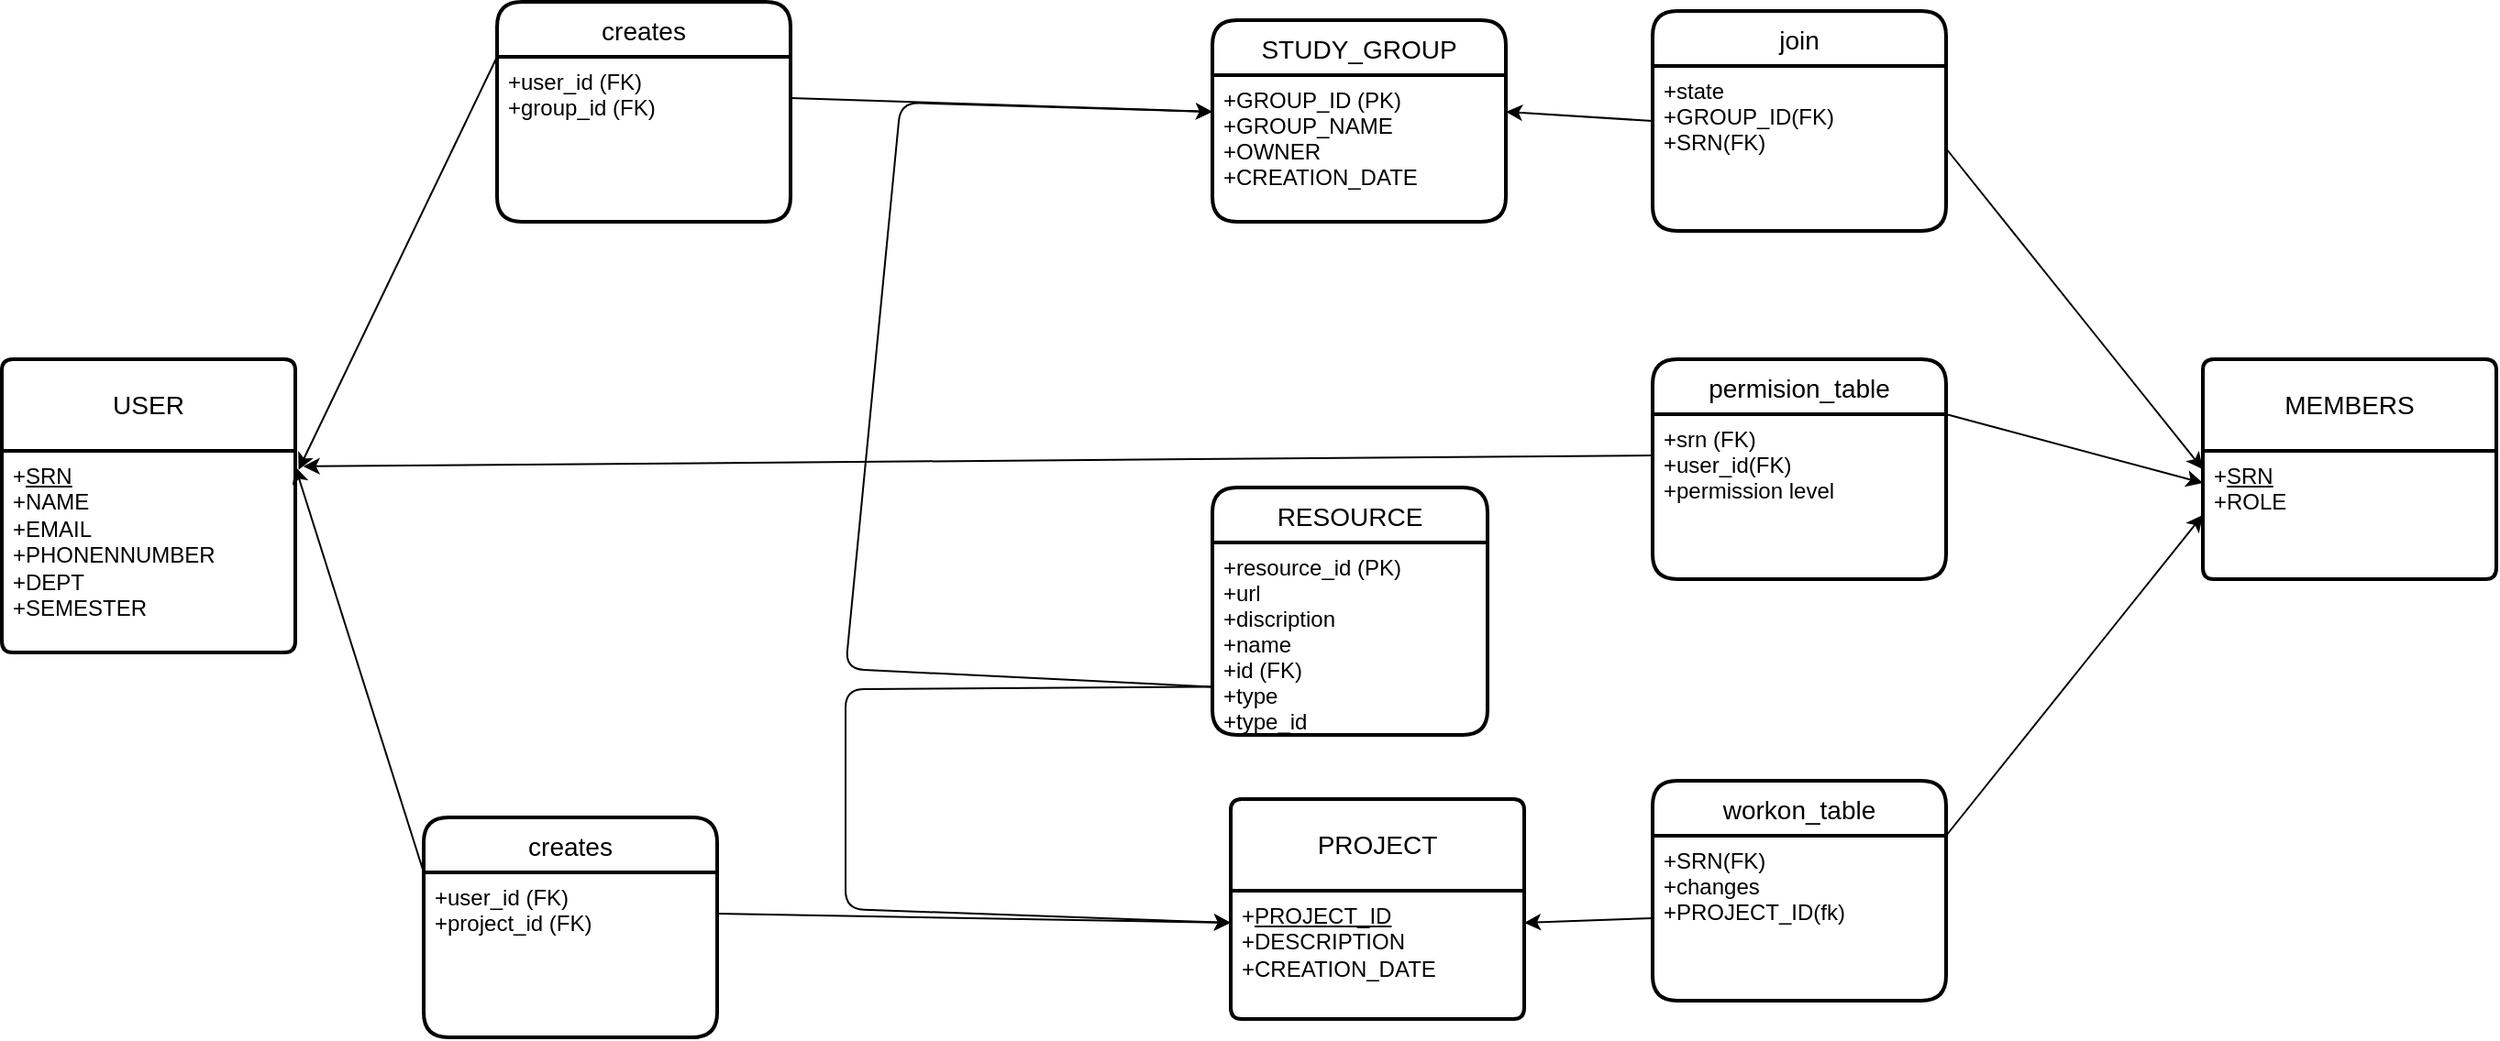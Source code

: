 <mxfile>
    <diagram name="Page-1" id="f0F9xmiXlt0UBAc9oVBs">
        <mxGraphModel dx="1566" dy="916" grid="1" gridSize="10" guides="1" tooltips="1" connect="1" arrows="1" fold="1" page="1" pageScale="1" pageWidth="850" pageHeight="1100" math="0" shadow="0">
            <root>
                <mxCell id="0"/>
                <mxCell id="1" parent="0"/>
                <mxCell id="P8ioFLtUXDWjbqp6fgjP-55" value="MEMBERS" style="swimlane;childLayout=stackLayout;horizontal=1;startSize=50;horizontalStack=0;rounded=1;fontSize=14;fontStyle=0;strokeWidth=2;resizeParent=0;resizeLast=1;shadow=0;dashed=0;align=center;arcSize=4;whiteSpace=wrap;html=1;" parent="1" vertex="1">
                    <mxGeometry x="1300" y="260" width="160" height="120" as="geometry"/>
                </mxCell>
                <mxCell id="P8ioFLtUXDWjbqp6fgjP-56" value="+&lt;u&gt;SRN&lt;/u&gt;&lt;br&gt;+ROLE" style="align=left;strokeColor=none;fillColor=none;spacingLeft=4;fontSize=12;verticalAlign=top;resizable=0;rotatable=0;part=1;html=1;" parent="P8ioFLtUXDWjbqp6fgjP-55" vertex="1">
                    <mxGeometry y="50" width="160" height="70" as="geometry"/>
                </mxCell>
                <mxCell id="P8ioFLtUXDWjbqp6fgjP-57" value="PROJECT" style="swimlane;childLayout=stackLayout;horizontal=1;startSize=50;horizontalStack=0;rounded=1;fontSize=14;fontStyle=0;strokeWidth=2;resizeParent=0;resizeLast=1;shadow=0;dashed=0;align=center;arcSize=4;whiteSpace=wrap;html=1;" parent="1" vertex="1">
                    <mxGeometry x="770" y="500" width="160" height="120" as="geometry"/>
                </mxCell>
                <mxCell id="P8ioFLtUXDWjbqp6fgjP-58" value="+&lt;u&gt;PROJECT_ID&lt;/u&gt;&lt;br&gt;+DESCRIPTION&lt;br&gt;+CREATION_DATE" style="align=left;strokeColor=none;fillColor=none;spacingLeft=4;fontSize=12;verticalAlign=top;resizable=0;rotatable=0;part=1;html=1;" parent="P8ioFLtUXDWjbqp6fgjP-57" vertex="1">
                    <mxGeometry y="50" width="160" height="70" as="geometry"/>
                </mxCell>
                <mxCell id="P8ioFLtUXDWjbqp6fgjP-59" value="USER" style="swimlane;childLayout=stackLayout;horizontal=1;startSize=50;horizontalStack=0;rounded=1;fontSize=14;fontStyle=0;strokeWidth=2;resizeParent=0;resizeLast=1;shadow=0;dashed=0;align=center;arcSize=4;whiteSpace=wrap;html=1;" parent="1" vertex="1">
                    <mxGeometry x="100" y="260" width="160" height="160" as="geometry"/>
                </mxCell>
                <mxCell id="P8ioFLtUXDWjbqp6fgjP-60" value="+&lt;u&gt;SRN&lt;/u&gt;&lt;br&gt;+NAME&lt;br&gt;+EMAIL&lt;br&gt;+PHONENNUMBER&lt;br&gt;+DEPT&lt;br&gt;+SEMESTER" style="align=left;strokeColor=none;fillColor=none;spacingLeft=4;fontSize=12;verticalAlign=top;resizable=0;rotatable=0;part=1;html=1;" parent="P8ioFLtUXDWjbqp6fgjP-59" vertex="1">
                    <mxGeometry y="50" width="160" height="110" as="geometry"/>
                </mxCell>
                <mxCell id="2" value="STUDY_GROUP" style="swimlane;childLayout=stackLayout;horizontal=1;startSize=30;horizontalStack=0;rounded=1;fontSize=14;fontStyle=0;strokeWidth=2;resizeParent=0;resizeLast=1;shadow=0;dashed=0;align=center;" parent="1" vertex="1">
                    <mxGeometry x="760" y="75" width="160" height="110" as="geometry"/>
                </mxCell>
                <mxCell id="3" value="+GROUP_ID (PK)&#10;+GROUP_NAME&#10;+OWNER&#10;+CREATION_DATE" style="align=left;strokeColor=none;fillColor=none;spacingLeft=4;fontSize=12;verticalAlign=top;resizable=0;rotatable=0;part=1;" parent="2" vertex="1">
                    <mxGeometry y="30" width="160" height="80" as="geometry"/>
                </mxCell>
                <mxCell id="4" value="RESOURCE" style="swimlane;childLayout=stackLayout;horizontal=1;startSize=30;horizontalStack=0;rounded=1;fontSize=14;fontStyle=0;strokeWidth=2;resizeParent=0;resizeLast=1;shadow=0;dashed=0;align=center;" parent="1" vertex="1">
                    <mxGeometry x="760" y="330" width="150" height="135" as="geometry"/>
                </mxCell>
                <mxCell id="5" value="+resource_id (PK)&#10;+url&#10;+discription&#10;+name&#10;+id (FK)&#10;+type&#10;+type_id" style="align=left;strokeColor=none;fillColor=none;spacingLeft=4;fontSize=12;verticalAlign=top;resizable=0;rotatable=0;part=1;" parent="4" vertex="1">
                    <mxGeometry y="30" width="150" height="105" as="geometry"/>
                </mxCell>
                <mxCell id="6" value="creates" style="swimlane;childLayout=stackLayout;horizontal=1;startSize=30;horizontalStack=0;rounded=1;fontSize=14;fontStyle=0;strokeWidth=2;resizeParent=0;resizeLast=1;shadow=0;dashed=0;align=center;" parent="1" vertex="1">
                    <mxGeometry x="330" y="510" width="160" height="120" as="geometry"/>
                </mxCell>
                <mxCell id="7" value="+user_id (FK)&#10;+project_id (FK)" style="align=left;strokeColor=none;fillColor=none;spacingLeft=4;fontSize=12;verticalAlign=top;resizable=0;rotatable=0;part=1;" parent="6" vertex="1">
                    <mxGeometry y="30" width="160" height="90" as="geometry"/>
                </mxCell>
                <mxCell id="8" value="creates" style="swimlane;childLayout=stackLayout;horizontal=1;startSize=30;horizontalStack=0;rounded=1;fontSize=14;fontStyle=0;strokeWidth=2;resizeParent=0;resizeLast=1;shadow=0;dashed=0;align=center;" parent="1" vertex="1">
                    <mxGeometry x="370" y="65" width="160" height="120" as="geometry"/>
                </mxCell>
                <mxCell id="9" value="+user_id (FK)&#10;+group_id (FK)" style="align=left;strokeColor=none;fillColor=none;spacingLeft=4;fontSize=12;verticalAlign=top;resizable=0;rotatable=0;part=1;" parent="8" vertex="1">
                    <mxGeometry y="30" width="160" height="90" as="geometry"/>
                </mxCell>
                <mxCell id="10" value="permision_table" style="swimlane;childLayout=stackLayout;horizontal=1;startSize=30;horizontalStack=0;rounded=1;fontSize=14;fontStyle=0;strokeWidth=2;resizeParent=0;resizeLast=1;shadow=0;dashed=0;align=center;" parent="1" vertex="1">
                    <mxGeometry x="1000" y="260" width="160" height="120" as="geometry"/>
                </mxCell>
                <mxCell id="11" value="+srn (FK)&#10;+user_id(FK)&#10;+permission level" style="align=left;strokeColor=none;fillColor=none;spacingLeft=4;fontSize=12;verticalAlign=top;resizable=0;rotatable=0;part=1;" parent="10" vertex="1">
                    <mxGeometry y="30" width="160" height="90" as="geometry"/>
                </mxCell>
                <mxCell id="25" style="edgeStyle=none;html=1;exitX=0;exitY=0.5;exitDx=0;exitDy=0;entryX=1;entryY=0.25;entryDx=0;entryDy=0;" parent="1" source="13" target="3" edge="1">
                    <mxGeometry relative="1" as="geometry"/>
                </mxCell>
                <mxCell id="13" value="join" style="swimlane;childLayout=stackLayout;horizontal=1;startSize=30;horizontalStack=0;rounded=1;fontSize=14;fontStyle=0;strokeWidth=2;resizeParent=0;resizeLast=1;shadow=0;dashed=0;align=center;" parent="1" vertex="1">
                    <mxGeometry x="1000" y="70" width="160" height="120" as="geometry"/>
                </mxCell>
                <mxCell id="14" value="+state&#10;+GROUP_ID(FK)&#10;+SRN(FK)" style="align=left;strokeColor=none;fillColor=none;spacingLeft=4;fontSize=12;verticalAlign=top;resizable=0;rotatable=0;part=1;" parent="13" vertex="1">
                    <mxGeometry y="30" width="160" height="90" as="geometry"/>
                </mxCell>
                <mxCell id="15" value="workon_table" style="swimlane;childLayout=stackLayout;horizontal=1;startSize=30;horizontalStack=0;rounded=1;fontSize=14;fontStyle=0;strokeWidth=2;resizeParent=0;resizeLast=1;shadow=0;dashed=0;align=center;" parent="1" vertex="1">
                    <mxGeometry x="1000" y="490" width="160" height="120" as="geometry"/>
                </mxCell>
                <mxCell id="16" value="+SRN(FK)&#10;+changes&#10;+PROJECT_ID(fk)" style="align=left;strokeColor=none;fillColor=none;spacingLeft=4;fontSize=12;verticalAlign=top;resizable=0;rotatable=0;part=1;" parent="15" vertex="1">
                    <mxGeometry y="30" width="160" height="90" as="geometry"/>
                </mxCell>
                <mxCell id="21" style="edgeStyle=none;html=1;exitX=0;exitY=0;exitDx=0;exitDy=0;entryX=1;entryY=0.079;entryDx=0;entryDy=0;entryPerimeter=0;" parent="1" source="7" target="P8ioFLtUXDWjbqp6fgjP-60" edge="1">
                    <mxGeometry relative="1" as="geometry"/>
                </mxCell>
                <mxCell id="22" style="edgeStyle=none;html=1;exitX=1;exitY=0.25;exitDx=0;exitDy=0;entryX=0;entryY=0.25;entryDx=0;entryDy=0;" parent="1" source="7" target="P8ioFLtUXDWjbqp6fgjP-58" edge="1">
                    <mxGeometry relative="1" as="geometry"/>
                </mxCell>
                <mxCell id="23" style="edgeStyle=none;html=1;exitX=0;exitY=0;exitDx=0;exitDy=0;entryX=1.011;entryY=0.094;entryDx=0;entryDy=0;entryPerimeter=0;" parent="1" source="9" target="P8ioFLtUXDWjbqp6fgjP-60" edge="1">
                    <mxGeometry relative="1" as="geometry"/>
                </mxCell>
                <mxCell id="24" style="edgeStyle=none;html=1;exitX=1;exitY=0.25;exitDx=0;exitDy=0;entryX=0;entryY=0.25;entryDx=0;entryDy=0;" parent="1" source="9" target="3" edge="1">
                    <mxGeometry relative="1" as="geometry"/>
                </mxCell>
                <mxCell id="26" style="edgeStyle=none;html=1;exitX=1;exitY=0.5;exitDx=0;exitDy=0;entryX=0;entryY=0.5;entryDx=0;entryDy=0;" parent="1" source="14" target="P8ioFLtUXDWjbqp6fgjP-55" edge="1">
                    <mxGeometry relative="1" as="geometry"/>
                </mxCell>
                <mxCell id="27" style="edgeStyle=none;html=1;exitX=0;exitY=0.5;exitDx=0;exitDy=0;entryX=1;entryY=0.25;entryDx=0;entryDy=0;" parent="1" source="16" target="P8ioFLtUXDWjbqp6fgjP-58" edge="1">
                    <mxGeometry relative="1" as="geometry"/>
                </mxCell>
                <mxCell id="28" style="edgeStyle=none;html=1;exitX=1;exitY=0;exitDx=0;exitDy=0;entryX=0;entryY=0.5;entryDx=0;entryDy=0;" parent="1" source="16" target="P8ioFLtUXDWjbqp6fgjP-56" edge="1">
                    <mxGeometry relative="1" as="geometry"/>
                </mxCell>
                <mxCell id="30" style="edgeStyle=none;html=1;exitX=1;exitY=0;exitDx=0;exitDy=0;entryX=0;entryY=0.25;entryDx=0;entryDy=0;" parent="1" source="11" target="P8ioFLtUXDWjbqp6fgjP-56" edge="1">
                    <mxGeometry relative="1" as="geometry"/>
                </mxCell>
                <mxCell id="31" style="edgeStyle=none;html=1;exitX=0;exitY=0.25;exitDx=0;exitDy=0;entryX=1.027;entryY=0.077;entryDx=0;entryDy=0;entryPerimeter=0;" parent="1" source="11" target="P8ioFLtUXDWjbqp6fgjP-60" edge="1">
                    <mxGeometry relative="1" as="geometry">
                        <Array as="points"/>
                    </mxGeometry>
                </mxCell>
                <mxCell id="33" style="edgeStyle=none;html=1;exitX=0;exitY=0.75;exitDx=0;exitDy=0;entryX=0;entryY=0.25;entryDx=0;entryDy=0;" parent="1" source="5" target="3" edge="1">
                    <mxGeometry relative="1" as="geometry">
                        <mxPoint x="560" y="90" as="targetPoint"/>
                        <Array as="points">
                            <mxPoint x="560" y="429"/>
                            <mxPoint x="590" y="120"/>
                        </Array>
                    </mxGeometry>
                </mxCell>
                <mxCell id="34" style="edgeStyle=none;html=1;exitX=0;exitY=0.75;exitDx=0;exitDy=0;entryX=0;entryY=0.25;entryDx=0;entryDy=0;" parent="1" source="5" target="P8ioFLtUXDWjbqp6fgjP-58" edge="1">
                    <mxGeometry relative="1" as="geometry">
                        <mxPoint x="550" y="600" as="targetPoint"/>
                        <Array as="points">
                            <mxPoint x="560" y="440"/>
                            <mxPoint x="560" y="560"/>
                        </Array>
                    </mxGeometry>
                </mxCell>
            </root>
        </mxGraphModel>
    </diagram>
</mxfile>